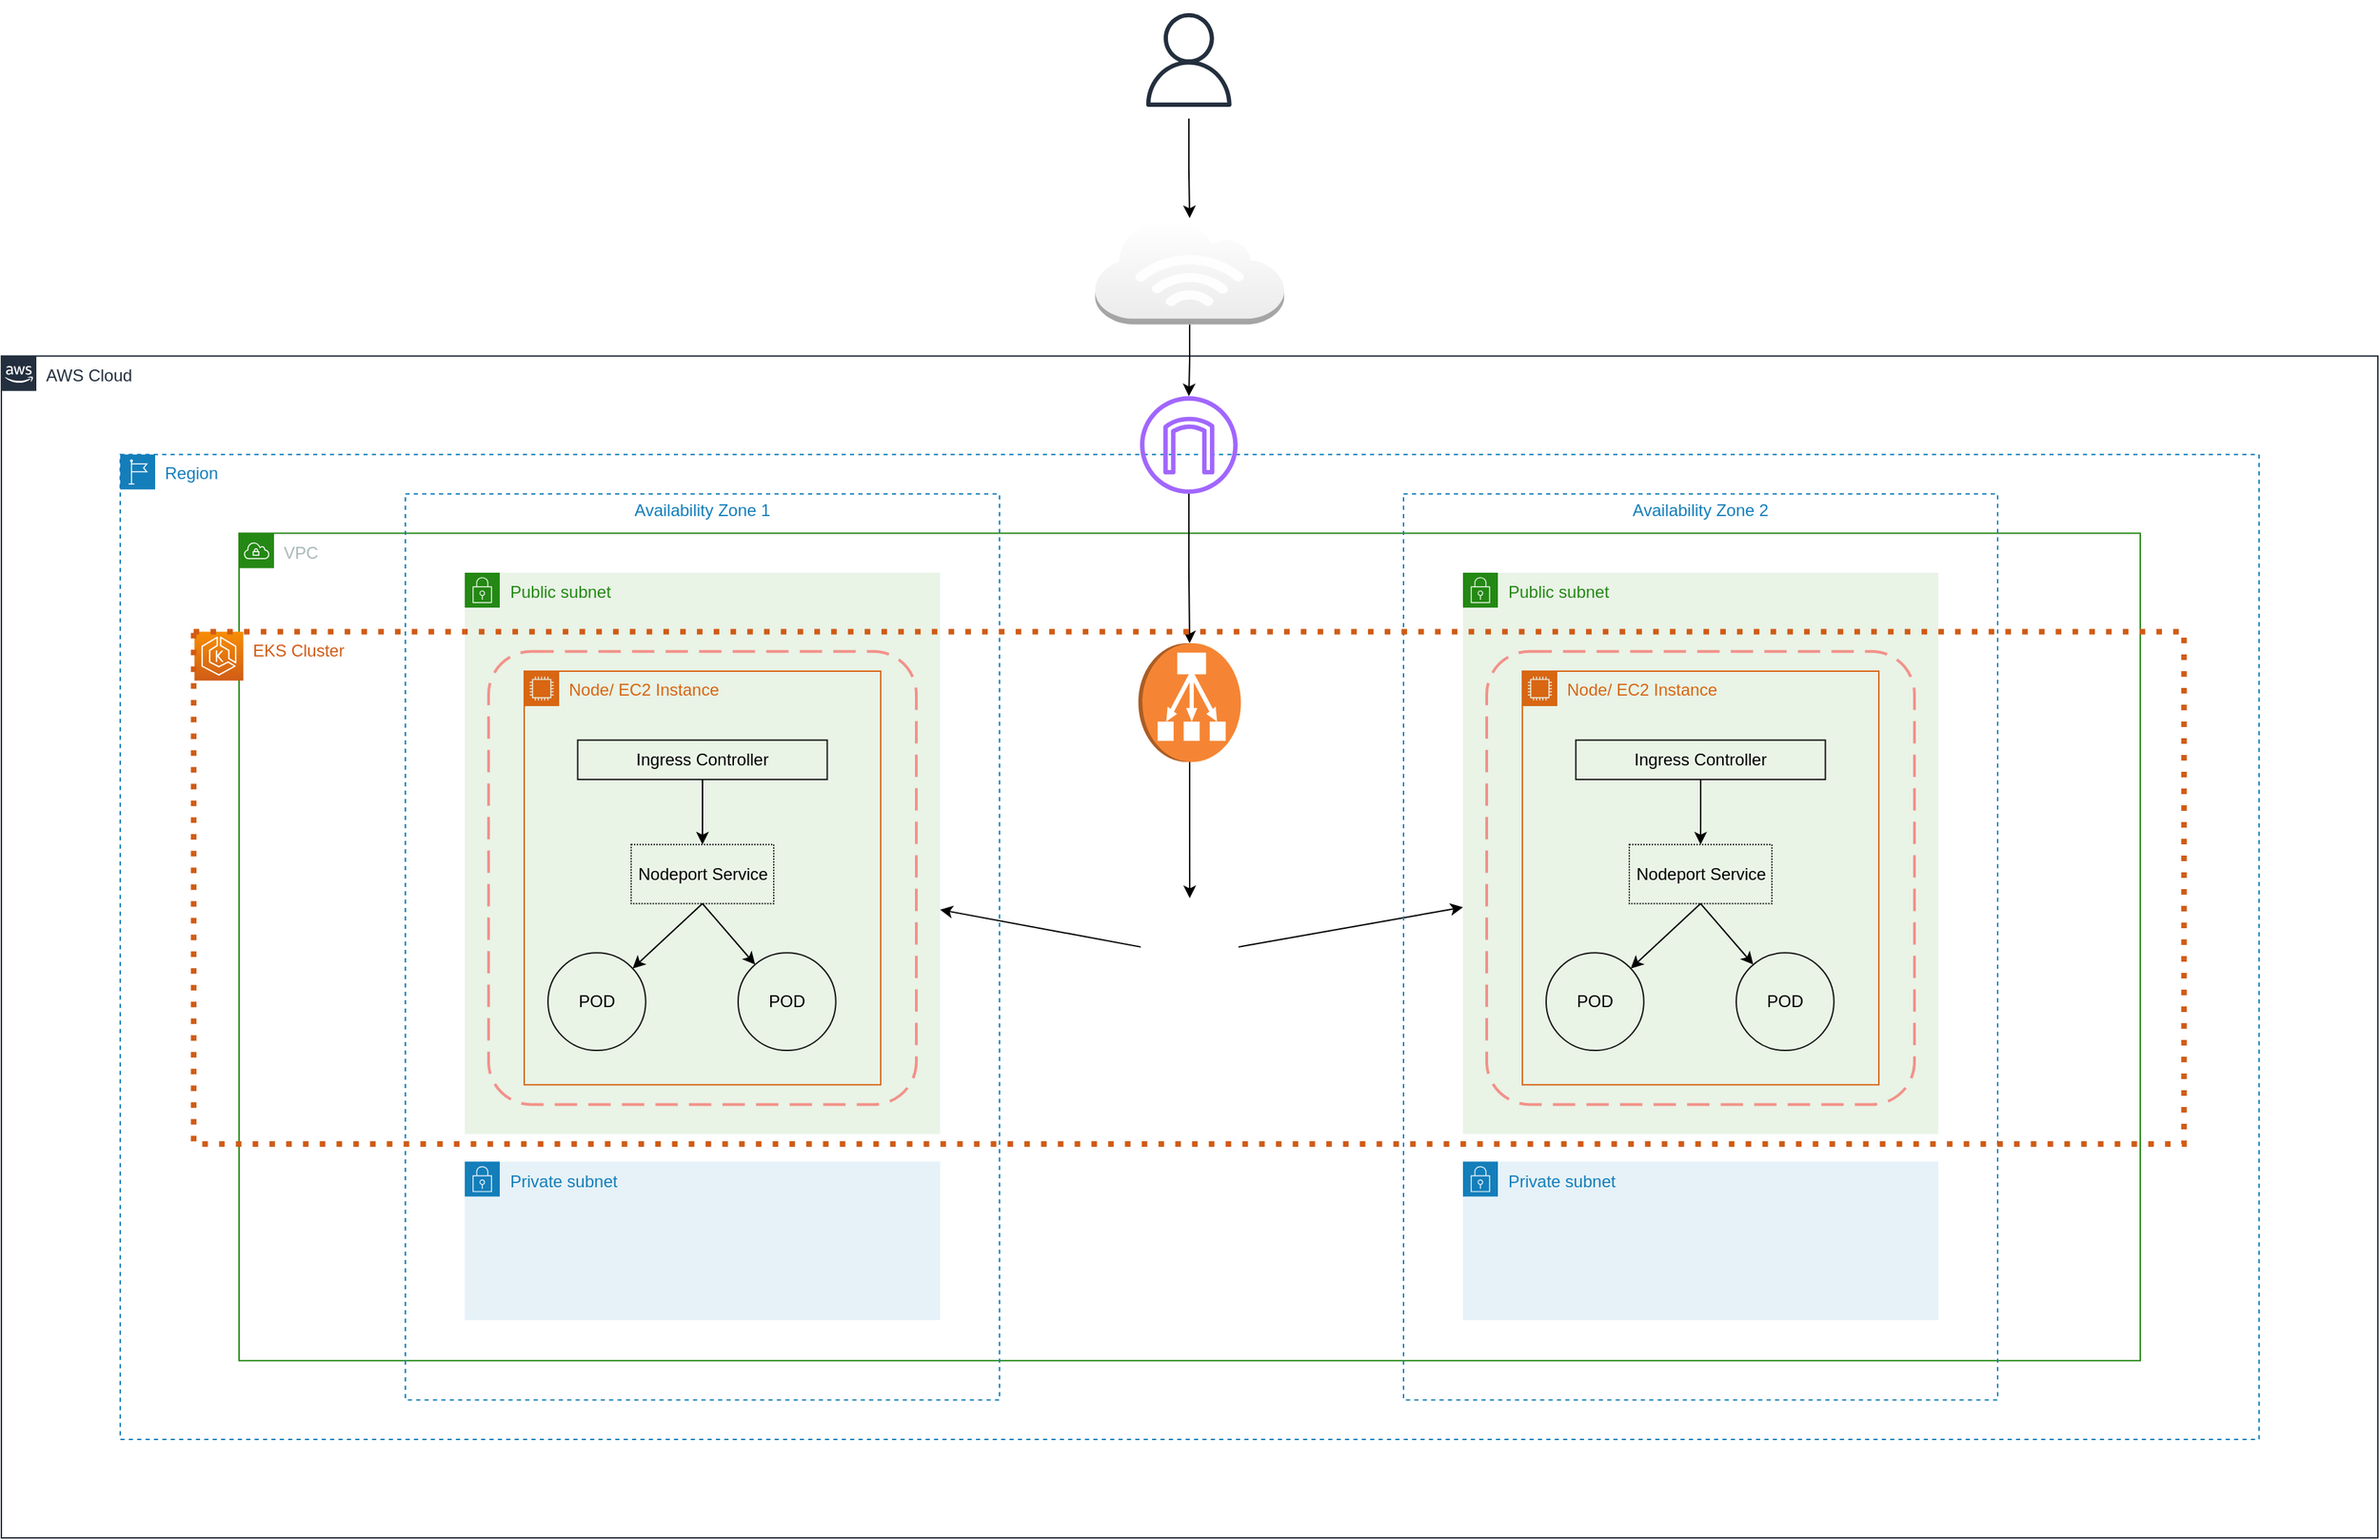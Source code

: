 <mxfile version="15.7.0" type="google"><diagram id="S5C5V4pFXVxVjWBNgCR6" name="Page-1"><mxGraphModel dx="1574" dy="-1906" grid="1" gridSize="10" guides="1" tooltips="1" connect="1" arrows="1" fold="1" page="1" pageScale="1" pageWidth="850" pageHeight="1100" math="0" shadow="0"><root><mxCell id="0"/><mxCell id="1" parent="0"/><mxCell id="VPTXZ9HwPGimZeRLDWPZ-259" value="" style="group" parent="1" vertex="1" connectable="0"><mxGeometry x="850" y="3300" width="1700" height="1100" as="geometry"/></mxCell><mxCell id="VPTXZ9HwPGimZeRLDWPZ-260" value="AWS Cloud" style="points=[[0,0],[0.25,0],[0.5,0],[0.75,0],[1,0],[1,0.25],[1,0.5],[1,0.75],[1,1],[0.75,1],[0.5,1],[0.25,1],[0,1],[0,0.75],[0,0.5],[0,0.25]];outlineConnect=0;gradientColor=none;html=1;whiteSpace=wrap;fontSize=12;fontStyle=0;shape=mxgraph.aws4.group;grIcon=mxgraph.aws4.group_aws_cloud_alt;strokeColor=#232F3E;fillColor=default;verticalAlign=top;align=left;spacingLeft=30;fontColor=#232F3E;dashed=0;" parent="VPTXZ9HwPGimZeRLDWPZ-259" vertex="1"><mxGeometry y="253.846" width="1700.0" height="846.154" as="geometry"/></mxCell><mxCell id="VPTXZ9HwPGimZeRLDWPZ-261" value="" style="sketch=0;outlineConnect=0;fontColor=#232F3E;gradientColor=none;strokeColor=#232F3E;fillColor=#ffffff;dashed=0;verticalLabelPosition=bottom;verticalAlign=top;align=center;html=1;fontSize=12;fontStyle=0;aspect=fixed;shape=mxgraph.aws4.resourceIcon;resIcon=mxgraph.aws4.user;" parent="VPTXZ9HwPGimZeRLDWPZ-259" vertex="1"><mxGeometry x="807.5" width="83.859" height="83.859" as="geometry"/></mxCell><mxCell id="VPTXZ9HwPGimZeRLDWPZ-262" value="Region" style="points=[[0,0],[0.25,0],[0.5,0],[0.75,0],[1,0],[1,0.25],[1,0.5],[1,0.75],[1,1],[0.75,1],[0.5,1],[0.25,1],[0,1],[0,0.75],[0,0.5],[0,0.25]];outlineConnect=0;gradientColor=none;html=1;whiteSpace=wrap;fontSize=12;fontStyle=0;shape=mxgraph.aws4.group;grIcon=mxgraph.aws4.group_region;strokeColor=#147EBA;fillColor=none;verticalAlign=top;align=left;spacingLeft=30;fontColor=#147EBA;dashed=1;" parent="VPTXZ9HwPGimZeRLDWPZ-259" vertex="1"><mxGeometry x="85.0" y="324.359" width="1530.0" height="705.128" as="geometry"/></mxCell><mxCell id="VPTXZ9HwPGimZeRLDWPZ-263" value="VPC" style="points=[[0,0],[0.25,0],[0.5,0],[0.75,0],[1,0],[1,0.25],[1,0.5],[1,0.75],[1,1],[0.75,1],[0.5,1],[0.25,1],[0,1],[0,0.75],[0,0.5],[0,0.25]];outlineConnect=0;gradientColor=none;html=1;whiteSpace=wrap;fontSize=12;fontStyle=0;shape=mxgraph.aws4.group;grIcon=mxgraph.aws4.group_vpc;strokeColor=#248814;fillColor=none;verticalAlign=top;align=left;spacingLeft=30;fontColor=#AAB7B8;dashed=0;" parent="VPTXZ9HwPGimZeRLDWPZ-259" vertex="1"><mxGeometry x="170.0" y="380.769" width="1360.0" height="592.308" as="geometry"/></mxCell><mxCell id="VPTXZ9HwPGimZeRLDWPZ-264" value="" style="outlineConnect=0;dashed=0;verticalLabelPosition=bottom;verticalAlign=top;align=center;html=1;shape=mxgraph.aws3.classic_load_balancer;fillColor=#F58534;gradientColor=none;strokeColor=#F58534;rotation=90;shadow=0;" parent="VPTXZ9HwPGimZeRLDWPZ-259" vertex="1"><mxGeometry x="807.5" y="465.385" width="85.0" height="73.333" as="geometry"/></mxCell><mxCell id="VPTXZ9HwPGimZeRLDWPZ-265" style="edgeStyle=orthogonalEdgeStyle;rounded=0;orthogonalLoop=1;jettySize=auto;html=1;" parent="VPTXZ9HwPGimZeRLDWPZ-259" source="VPTXZ9HwPGimZeRLDWPZ-266" target="VPTXZ9HwPGimZeRLDWPZ-264" edge="1"><mxGeometry relative="1" as="geometry"/></mxCell><mxCell id="VPTXZ9HwPGimZeRLDWPZ-266" value="" style="sketch=0;outlineConnect=0;fontColor=#232F3E;gradientColor=none;fillColor=#A166FF;strokeColor=none;dashed=0;verticalLabelPosition=bottom;verticalAlign=top;align=center;html=1;fontSize=12;fontStyle=0;aspect=fixed;pointerEvents=1;shape=mxgraph.aws4.internet_gateway;" parent="VPTXZ9HwPGimZeRLDWPZ-259" vertex="1"><mxGeometry x="814.49" y="282.681" width="69.882" height="69.882" as="geometry"/></mxCell><mxCell id="VPTXZ9HwPGimZeRLDWPZ-267" style="edgeStyle=orthogonalEdgeStyle;rounded=0;orthogonalLoop=1;jettySize=auto;html=1;" parent="VPTXZ9HwPGimZeRLDWPZ-259" source="VPTXZ9HwPGimZeRLDWPZ-268" target="VPTXZ9HwPGimZeRLDWPZ-266" edge="1"><mxGeometry relative="1" as="geometry"/></mxCell><mxCell id="VPTXZ9HwPGimZeRLDWPZ-268" value="" style="outlineConnect=0;dashed=0;verticalLabelPosition=bottom;verticalAlign=top;align=center;html=1;shape=mxgraph.aws3.internet_3;fillColor=default;strokeColor=#F58534;gradientDirection=south;gradientColor=#E8E8E8;opacity=90;" parent="VPTXZ9HwPGimZeRLDWPZ-259" vertex="1"><mxGeometry x="782.425" y="155.128" width="135.15" height="76.154" as="geometry"/></mxCell><mxCell id="VPTXZ9HwPGimZeRLDWPZ-269" style="edgeStyle=orthogonalEdgeStyle;rounded=0;orthogonalLoop=1;jettySize=auto;html=1;fontColor=#D05C17;" parent="VPTXZ9HwPGimZeRLDWPZ-259" source="VPTXZ9HwPGimZeRLDWPZ-261" target="VPTXZ9HwPGimZeRLDWPZ-268" edge="1"><mxGeometry relative="1" as="geometry"/></mxCell><mxCell id="VPTXZ9HwPGimZeRLDWPZ-270" value="" style="shape=image;html=1;verticalAlign=top;verticalLabelPosition=bottom;labelBackgroundColor=#ffffff;imageAspect=0;aspect=fixed;image=https://cdn0.iconfinder.com/data/icons/zondicons/20/target-128.png;strokeColor=#F58534;fillColor=default;" parent="VPTXZ9HwPGimZeRLDWPZ-259" vertex="1"><mxGeometry x="815.06" y="641.987" width="69.882" height="69.882" as="geometry"/></mxCell><mxCell id="VPTXZ9HwPGimZeRLDWPZ-271" style="edgeStyle=orthogonalEdgeStyle;rounded=0;orthogonalLoop=1;jettySize=auto;html=1;" parent="VPTXZ9HwPGimZeRLDWPZ-259" source="VPTXZ9HwPGimZeRLDWPZ-264" target="VPTXZ9HwPGimZeRLDWPZ-270" edge="1"><mxGeometry relative="1" as="geometry"/></mxCell><mxCell id="VPTXZ9HwPGimZeRLDWPZ-272" value="" style="endArrow=classic;html=1;rounded=0;fontColor=#D05C17;exitX=1;exitY=0.5;exitDx=0;exitDy=0;" parent="VPTXZ9HwPGimZeRLDWPZ-259" source="VPTXZ9HwPGimZeRLDWPZ-270" edge="1"><mxGeometry width="50" height="50" relative="1" as="geometry"><mxPoint x="799.0" y="719.231" as="sourcePoint"/><mxPoint x="1045.5" y="648.532" as="targetPoint"/></mxGeometry></mxCell><mxCell id="VPTXZ9HwPGimZeRLDWPZ-273" value="" style="endArrow=classic;html=1;rounded=0;fontColor=#D05C17;exitX=0;exitY=0.5;exitDx=0;exitDy=0;" parent="VPTXZ9HwPGimZeRLDWPZ-259" source="VPTXZ9HwPGimZeRLDWPZ-270" edge="1"><mxGeometry width="50" height="50" relative="1" as="geometry"><mxPoint x="799.0" y="719.231" as="sourcePoint"/><mxPoint x="671.5" y="650.285" as="targetPoint"/></mxGeometry></mxCell><mxCell id="VPTXZ9HwPGimZeRLDWPZ-274" value="" style="group" parent="VPTXZ9HwPGimZeRLDWPZ-259" vertex="1" connectable="0"><mxGeometry x="289.0" y="352.564" width="1309.0" height="648.718" as="geometry"/></mxCell><mxCell id="VPTXZ9HwPGimZeRLDWPZ-275" value="Availability Zone 1" style="fillColor=none;strokeColor=#147EBA;dashed=1;verticalAlign=top;fontStyle=0;fontColor=#147EBA;spacingTop=-2;" parent="VPTXZ9HwPGimZeRLDWPZ-274" vertex="1"><mxGeometry width="425.0" height="648.718" as="geometry"/></mxCell><mxCell id="VPTXZ9HwPGimZeRLDWPZ-276" value="Public subnet" style="points=[[0,0],[0.25,0],[0.5,0],[0.75,0],[1,0],[1,0.25],[1,0.5],[1,0.75],[1,1],[0.75,1],[0.5,1],[0.25,1],[0,1],[0,0.75],[0,0.5],[0,0.25]];outlineConnect=0;gradientColor=none;html=1;whiteSpace=wrap;fontSize=12;fontStyle=0;shape=mxgraph.aws4.group;grIcon=mxgraph.aws4.group_security_group;grStroke=0;strokeColor=#248814;fillColor=#E9F3E6;verticalAlign=top;align=left;spacingLeft=30;fontColor=#248814;dashed=0;" parent="VPTXZ9HwPGimZeRLDWPZ-274" vertex="1"><mxGeometry x="42.5" y="56.41" width="340.0" height="401.923" as="geometry"/></mxCell><mxCell id="VPTXZ9HwPGimZeRLDWPZ-277" value="Private subnet" style="points=[[0,0],[0.25,0],[0.5,0],[0.75,0],[1,0],[1,0.25],[1,0.5],[1,0.75],[1,1],[0.75,1],[0.5,1],[0.25,1],[0,1],[0,0.75],[0,0.5],[0,0.25]];outlineConnect=0;gradientColor=none;html=1;whiteSpace=wrap;fontSize=12;fontStyle=0;shape=mxgraph.aws4.group;grIcon=mxgraph.aws4.group_security_group;grStroke=0;strokeColor=#147EBA;fillColor=#E6F2F8;verticalAlign=top;align=left;spacingLeft=30;fontColor=#147EBA;dashed=0;" parent="VPTXZ9HwPGimZeRLDWPZ-274" vertex="1"><mxGeometry x="42.5" y="478.077" width="340.0" height="113.526" as="geometry"/></mxCell><mxCell id="VPTXZ9HwPGimZeRLDWPZ-278" value="" style="rounded=1;arcSize=10;dashed=1;strokeColor=#ff0000;fillColor=none;gradientColor=none;dashPattern=8 4;strokeWidth=2;opacity=40;" parent="VPTXZ9HwPGimZeRLDWPZ-274" vertex="1"><mxGeometry x="59.5" y="112.821" width="306.0" height="324.359" as="geometry"/></mxCell><mxCell id="VPTXZ9HwPGimZeRLDWPZ-279" value="Node/ EC2 Instance" style="points=[[0,0],[0.25,0],[0.5,0],[0.75,0],[1,0],[1,0.25],[1,0.5],[1,0.75],[1,1],[0.75,1],[0.5,1],[0.25,1],[0,1],[0,0.75],[0,0.5],[0,0.25]];outlineConnect=0;gradientColor=none;html=1;whiteSpace=wrap;fontSize=12;fontStyle=0;shape=mxgraph.aws4.group;grIcon=mxgraph.aws4.group_ec2_instance_contents;strokeColor=#D86613;fillColor=none;verticalAlign=top;align=left;spacingLeft=30;fontColor=#D86613;dashed=0;" parent="VPTXZ9HwPGimZeRLDWPZ-274" vertex="1"><mxGeometry x="85.0" y="126.923" width="255.0" height="296.154" as="geometry"/></mxCell><mxCell id="VPTXZ9HwPGimZeRLDWPZ-280" value="" style="group" parent="VPTXZ9HwPGimZeRLDWPZ-274" vertex="1" connectable="0"><mxGeometry x="102.0" y="176.282" width="221.0" height="222.821" as="geometry"/></mxCell><mxCell id="VPTXZ9HwPGimZeRLDWPZ-281" value="Ingress Controller" style="text;html=1;strokeColor=default;fillColor=none;align=center;verticalAlign=middle;whiteSpace=wrap;rounded=0;opacity=90;" parent="VPTXZ9HwPGimZeRLDWPZ-280" vertex="1"><mxGeometry x="21.25" width="178.5" height="28.205" as="geometry"/></mxCell><mxCell id="VPTXZ9HwPGimZeRLDWPZ-282" value="POD" style="ellipse;whiteSpace=wrap;html=1;aspect=fixed;strokeColor=default;fillColor=none;gradientColor=#E8E8E8;gradientDirection=south;opacity=90;" parent="VPTXZ9HwPGimZeRLDWPZ-280" vertex="1"><mxGeometry y="152.308" width="69.882" height="69.882" as="geometry"/></mxCell><mxCell id="VPTXZ9HwPGimZeRLDWPZ-283" value="POD" style="ellipse;whiteSpace=wrap;html=1;aspect=fixed;strokeColor=default;fillColor=none;gradientColor=#E8E8E8;gradientDirection=south;opacity=90;" parent="VPTXZ9HwPGimZeRLDWPZ-280" vertex="1"><mxGeometry x="136.0" y="152.308" width="69.882" height="69.882" as="geometry"/></mxCell><mxCell id="VPTXZ9HwPGimZeRLDWPZ-284" value="Nodeport Service" style="text;html=1;strokeColor=default;fillColor=none;align=center;verticalAlign=middle;whiteSpace=wrap;rounded=0;opacity=90;dashed=1;dashPattern=1 1;" parent="VPTXZ9HwPGimZeRLDWPZ-280" vertex="1"><mxGeometry x="59.5" y="74.744" width="102.0" height="42.308" as="geometry"/></mxCell><mxCell id="VPTXZ9HwPGimZeRLDWPZ-285" value="" style="endArrow=classic;html=1;rounded=0;exitX=0.5;exitY=1;exitDx=0;exitDy=0;" parent="VPTXZ9HwPGimZeRLDWPZ-280" source="VPTXZ9HwPGimZeRLDWPZ-284" target="VPTXZ9HwPGimZeRLDWPZ-282" edge="1"><mxGeometry width="50" height="50" relative="1" as="geometry"><mxPoint x="238.0" y="-2.821" as="sourcePoint"/><mxPoint x="323" y="-73.333" as="targetPoint"/></mxGeometry></mxCell><mxCell id="VPTXZ9HwPGimZeRLDWPZ-286" style="edgeStyle=orthogonalEdgeStyle;rounded=0;orthogonalLoop=1;jettySize=auto;html=1;entryX=0.5;entryY=0;entryDx=0;entryDy=0;" parent="VPTXZ9HwPGimZeRLDWPZ-280" source="VPTXZ9HwPGimZeRLDWPZ-281" target="VPTXZ9HwPGimZeRLDWPZ-284" edge="1"><mxGeometry relative="1" as="geometry"/></mxCell><mxCell id="VPTXZ9HwPGimZeRLDWPZ-287" value="" style="endArrow=classic;html=1;rounded=0;exitX=0.5;exitY=1;exitDx=0;exitDy=0;" parent="VPTXZ9HwPGimZeRLDWPZ-280" source="VPTXZ9HwPGimZeRLDWPZ-284" target="VPTXZ9HwPGimZeRLDWPZ-283" edge="1"><mxGeometry width="50" height="50" relative="1" as="geometry"><mxPoint x="127.5" y="131.154" as="sourcePoint"/><mxPoint x="86.05" y="174.136" as="targetPoint"/></mxGeometry></mxCell><mxCell id="VPTXZ9HwPGimZeRLDWPZ-288" value="" style="group" parent="VPTXZ9HwPGimZeRLDWPZ-259" vertex="1" connectable="0"><mxGeometry x="1003.0" y="352.564" width="425.0" height="648.718" as="geometry"/></mxCell><mxCell id="VPTXZ9HwPGimZeRLDWPZ-289" value="Availability Zone 2" style="fillColor=none;strokeColor=#147EBA;dashed=1;verticalAlign=top;fontStyle=0;fontColor=#147EBA;spacingTop=-2;" parent="VPTXZ9HwPGimZeRLDWPZ-288" vertex="1"><mxGeometry width="425.0" height="648.718" as="geometry"/></mxCell><mxCell id="VPTXZ9HwPGimZeRLDWPZ-290" value="Public subnet" style="points=[[0,0],[0.25,0],[0.5,0],[0.75,0],[1,0],[1,0.25],[1,0.5],[1,0.75],[1,1],[0.75,1],[0.5,1],[0.25,1],[0,1],[0,0.75],[0,0.5],[0,0.25]];outlineConnect=0;gradientColor=none;html=1;whiteSpace=wrap;fontSize=12;fontStyle=0;shape=mxgraph.aws4.group;grIcon=mxgraph.aws4.group_security_group;grStroke=0;strokeColor=#248814;fillColor=#E9F3E6;verticalAlign=top;align=left;spacingLeft=30;fontColor=#248814;dashed=0;" parent="VPTXZ9HwPGimZeRLDWPZ-288" vertex="1"><mxGeometry x="42.5" y="56.41" width="340.0" height="401.923" as="geometry"/></mxCell><mxCell id="VPTXZ9HwPGimZeRLDWPZ-291" value="Private subnet" style="points=[[0,0],[0.25,0],[0.5,0],[0.75,0],[1,0],[1,0.25],[1,0.5],[1,0.75],[1,1],[0.75,1],[0.5,1],[0.25,1],[0,1],[0,0.75],[0,0.5],[0,0.25]];outlineConnect=0;gradientColor=none;html=1;whiteSpace=wrap;fontSize=12;fontStyle=0;shape=mxgraph.aws4.group;grIcon=mxgraph.aws4.group_security_group;grStroke=0;strokeColor=#147EBA;fillColor=#E6F2F8;verticalAlign=top;align=left;spacingLeft=30;fontColor=#147EBA;dashed=0;" parent="VPTXZ9HwPGimZeRLDWPZ-288" vertex="1"><mxGeometry x="42.5" y="478.077" width="340.0" height="113.526" as="geometry"/></mxCell><mxCell id="VPTXZ9HwPGimZeRLDWPZ-292" value="" style="rounded=1;arcSize=10;dashed=1;strokeColor=#ff0000;fillColor=none;gradientColor=none;dashPattern=8 4;strokeWidth=2;opacity=40;" parent="VPTXZ9HwPGimZeRLDWPZ-288" vertex="1"><mxGeometry x="59.5" y="112.821" width="306.0" height="324.359" as="geometry"/></mxCell><mxCell id="VPTXZ9HwPGimZeRLDWPZ-293" value="Node/ EC2 Instance" style="points=[[0,0],[0.25,0],[0.5,0],[0.75,0],[1,0],[1,0.25],[1,0.5],[1,0.75],[1,1],[0.75,1],[0.5,1],[0.25,1],[0,1],[0,0.75],[0,0.5],[0,0.25]];outlineConnect=0;gradientColor=none;html=1;whiteSpace=wrap;fontSize=12;fontStyle=0;shape=mxgraph.aws4.group;grIcon=mxgraph.aws4.group_ec2_instance_contents;strokeColor=#D86613;fillColor=none;verticalAlign=top;align=left;spacingLeft=30;fontColor=#D86613;dashed=0;" parent="VPTXZ9HwPGimZeRLDWPZ-288" vertex="1"><mxGeometry x="85.0" y="126.923" width="255.0" height="296.154" as="geometry"/></mxCell><mxCell id="VPTXZ9HwPGimZeRLDWPZ-294" value="" style="group" parent="VPTXZ9HwPGimZeRLDWPZ-288" vertex="1" connectable="0"><mxGeometry x="102.0" y="176.282" width="221.0" height="222.821" as="geometry"/></mxCell><mxCell id="VPTXZ9HwPGimZeRLDWPZ-295" value="Ingress Controller" style="text;html=1;strokeColor=default;fillColor=none;align=center;verticalAlign=middle;whiteSpace=wrap;rounded=0;opacity=90;" parent="VPTXZ9HwPGimZeRLDWPZ-294" vertex="1"><mxGeometry x="21.25" width="178.5" height="28.205" as="geometry"/></mxCell><mxCell id="VPTXZ9HwPGimZeRLDWPZ-296" value="POD" style="ellipse;whiteSpace=wrap;html=1;aspect=fixed;strokeColor=default;fillColor=none;gradientColor=#E8E8E8;gradientDirection=south;opacity=90;" parent="VPTXZ9HwPGimZeRLDWPZ-294" vertex="1"><mxGeometry y="152.308" width="69.882" height="69.882" as="geometry"/></mxCell><mxCell id="VPTXZ9HwPGimZeRLDWPZ-297" value="POD" style="ellipse;whiteSpace=wrap;html=1;aspect=fixed;strokeColor=default;fillColor=none;gradientColor=#E8E8E8;gradientDirection=south;opacity=90;" parent="VPTXZ9HwPGimZeRLDWPZ-294" vertex="1"><mxGeometry x="136.0" y="152.308" width="69.882" height="69.882" as="geometry"/></mxCell><mxCell id="VPTXZ9HwPGimZeRLDWPZ-298" value="Nodeport Service" style="text;html=1;strokeColor=default;fillColor=none;align=center;verticalAlign=middle;whiteSpace=wrap;rounded=0;opacity=90;dashed=1;dashPattern=1 1;" parent="VPTXZ9HwPGimZeRLDWPZ-294" vertex="1"><mxGeometry x="59.5" y="74.744" width="102.0" height="42.308" as="geometry"/></mxCell><mxCell id="VPTXZ9HwPGimZeRLDWPZ-299" value="" style="endArrow=classic;html=1;rounded=0;exitX=0.5;exitY=1;exitDx=0;exitDy=0;" parent="VPTXZ9HwPGimZeRLDWPZ-294" source="VPTXZ9HwPGimZeRLDWPZ-298" target="VPTXZ9HwPGimZeRLDWPZ-296" edge="1"><mxGeometry width="50" height="50" relative="1" as="geometry"><mxPoint x="238.0" y="-2.821" as="sourcePoint"/><mxPoint x="323" y="-73.333" as="targetPoint"/></mxGeometry></mxCell><mxCell id="VPTXZ9HwPGimZeRLDWPZ-300" style="edgeStyle=orthogonalEdgeStyle;rounded=0;orthogonalLoop=1;jettySize=auto;html=1;entryX=0.5;entryY=0;entryDx=0;entryDy=0;" parent="VPTXZ9HwPGimZeRLDWPZ-294" source="VPTXZ9HwPGimZeRLDWPZ-295" target="VPTXZ9HwPGimZeRLDWPZ-298" edge="1"><mxGeometry relative="1" as="geometry"/></mxCell><mxCell id="VPTXZ9HwPGimZeRLDWPZ-301" value="" style="endArrow=classic;html=1;rounded=0;exitX=0.5;exitY=1;exitDx=0;exitDy=0;" parent="VPTXZ9HwPGimZeRLDWPZ-294" source="VPTXZ9HwPGimZeRLDWPZ-298" target="VPTXZ9HwPGimZeRLDWPZ-297" edge="1"><mxGeometry width="50" height="50" relative="1" as="geometry"><mxPoint x="127.5" y="131.154" as="sourcePoint"/><mxPoint x="86.05" y="174.136" as="targetPoint"/></mxGeometry></mxCell><mxCell id="VPTXZ9HwPGimZeRLDWPZ-302" value="" style="sketch=0;points=[[0,0,0],[0.25,0,0],[0.5,0,0],[0.75,0,0],[1,0,0],[0,1,0],[0.25,1,0],[0.5,1,0],[0.75,1,0],[1,1,0],[0,0.25,0],[0,0.5,0],[0,0.75,0],[1,0.25,0],[1,0.5,0],[1,0.75,0]];outlineConnect=0;fontColor=#232F3E;gradientColor=#F78E04;gradientDirection=north;fillColor=#D05C17;strokeColor=#ffffff;dashed=0;verticalLabelPosition=bottom;verticalAlign=top;align=center;html=1;fontSize=12;fontStyle=0;aspect=fixed;shape=mxgraph.aws4.resourceIcon;resIcon=mxgraph.aws4.eks;shadow=0;dashPattern=1 2;" parent="VPTXZ9HwPGimZeRLDWPZ-259" vertex="1"><mxGeometry x="138.125" y="451.282" width="34.941" height="34.941" as="geometry"/></mxCell><mxCell id="VPTXZ9HwPGimZeRLDWPZ-257" value="EKS Cluster" style="rounded=0;whiteSpace=wrap;html=1;shadow=0;dashed=1;dashPattern=1 2;fontColor=#D05C17;strokeColor=#D05C17;strokeWidth=4;fillColor=none;gradientColor=none;gradientDirection=radial;align=left;verticalAlign=top;spacingLeft=40;labelBackgroundColor=none;labelBorderColor=none;" parent="VPTXZ9HwPGimZeRLDWPZ-259" vertex="1"><mxGeometry x="137.555" y="451.282" width="1423.75" height="366.667" as="geometry"/></mxCell></root></mxGraphModel></diagram></mxfile>